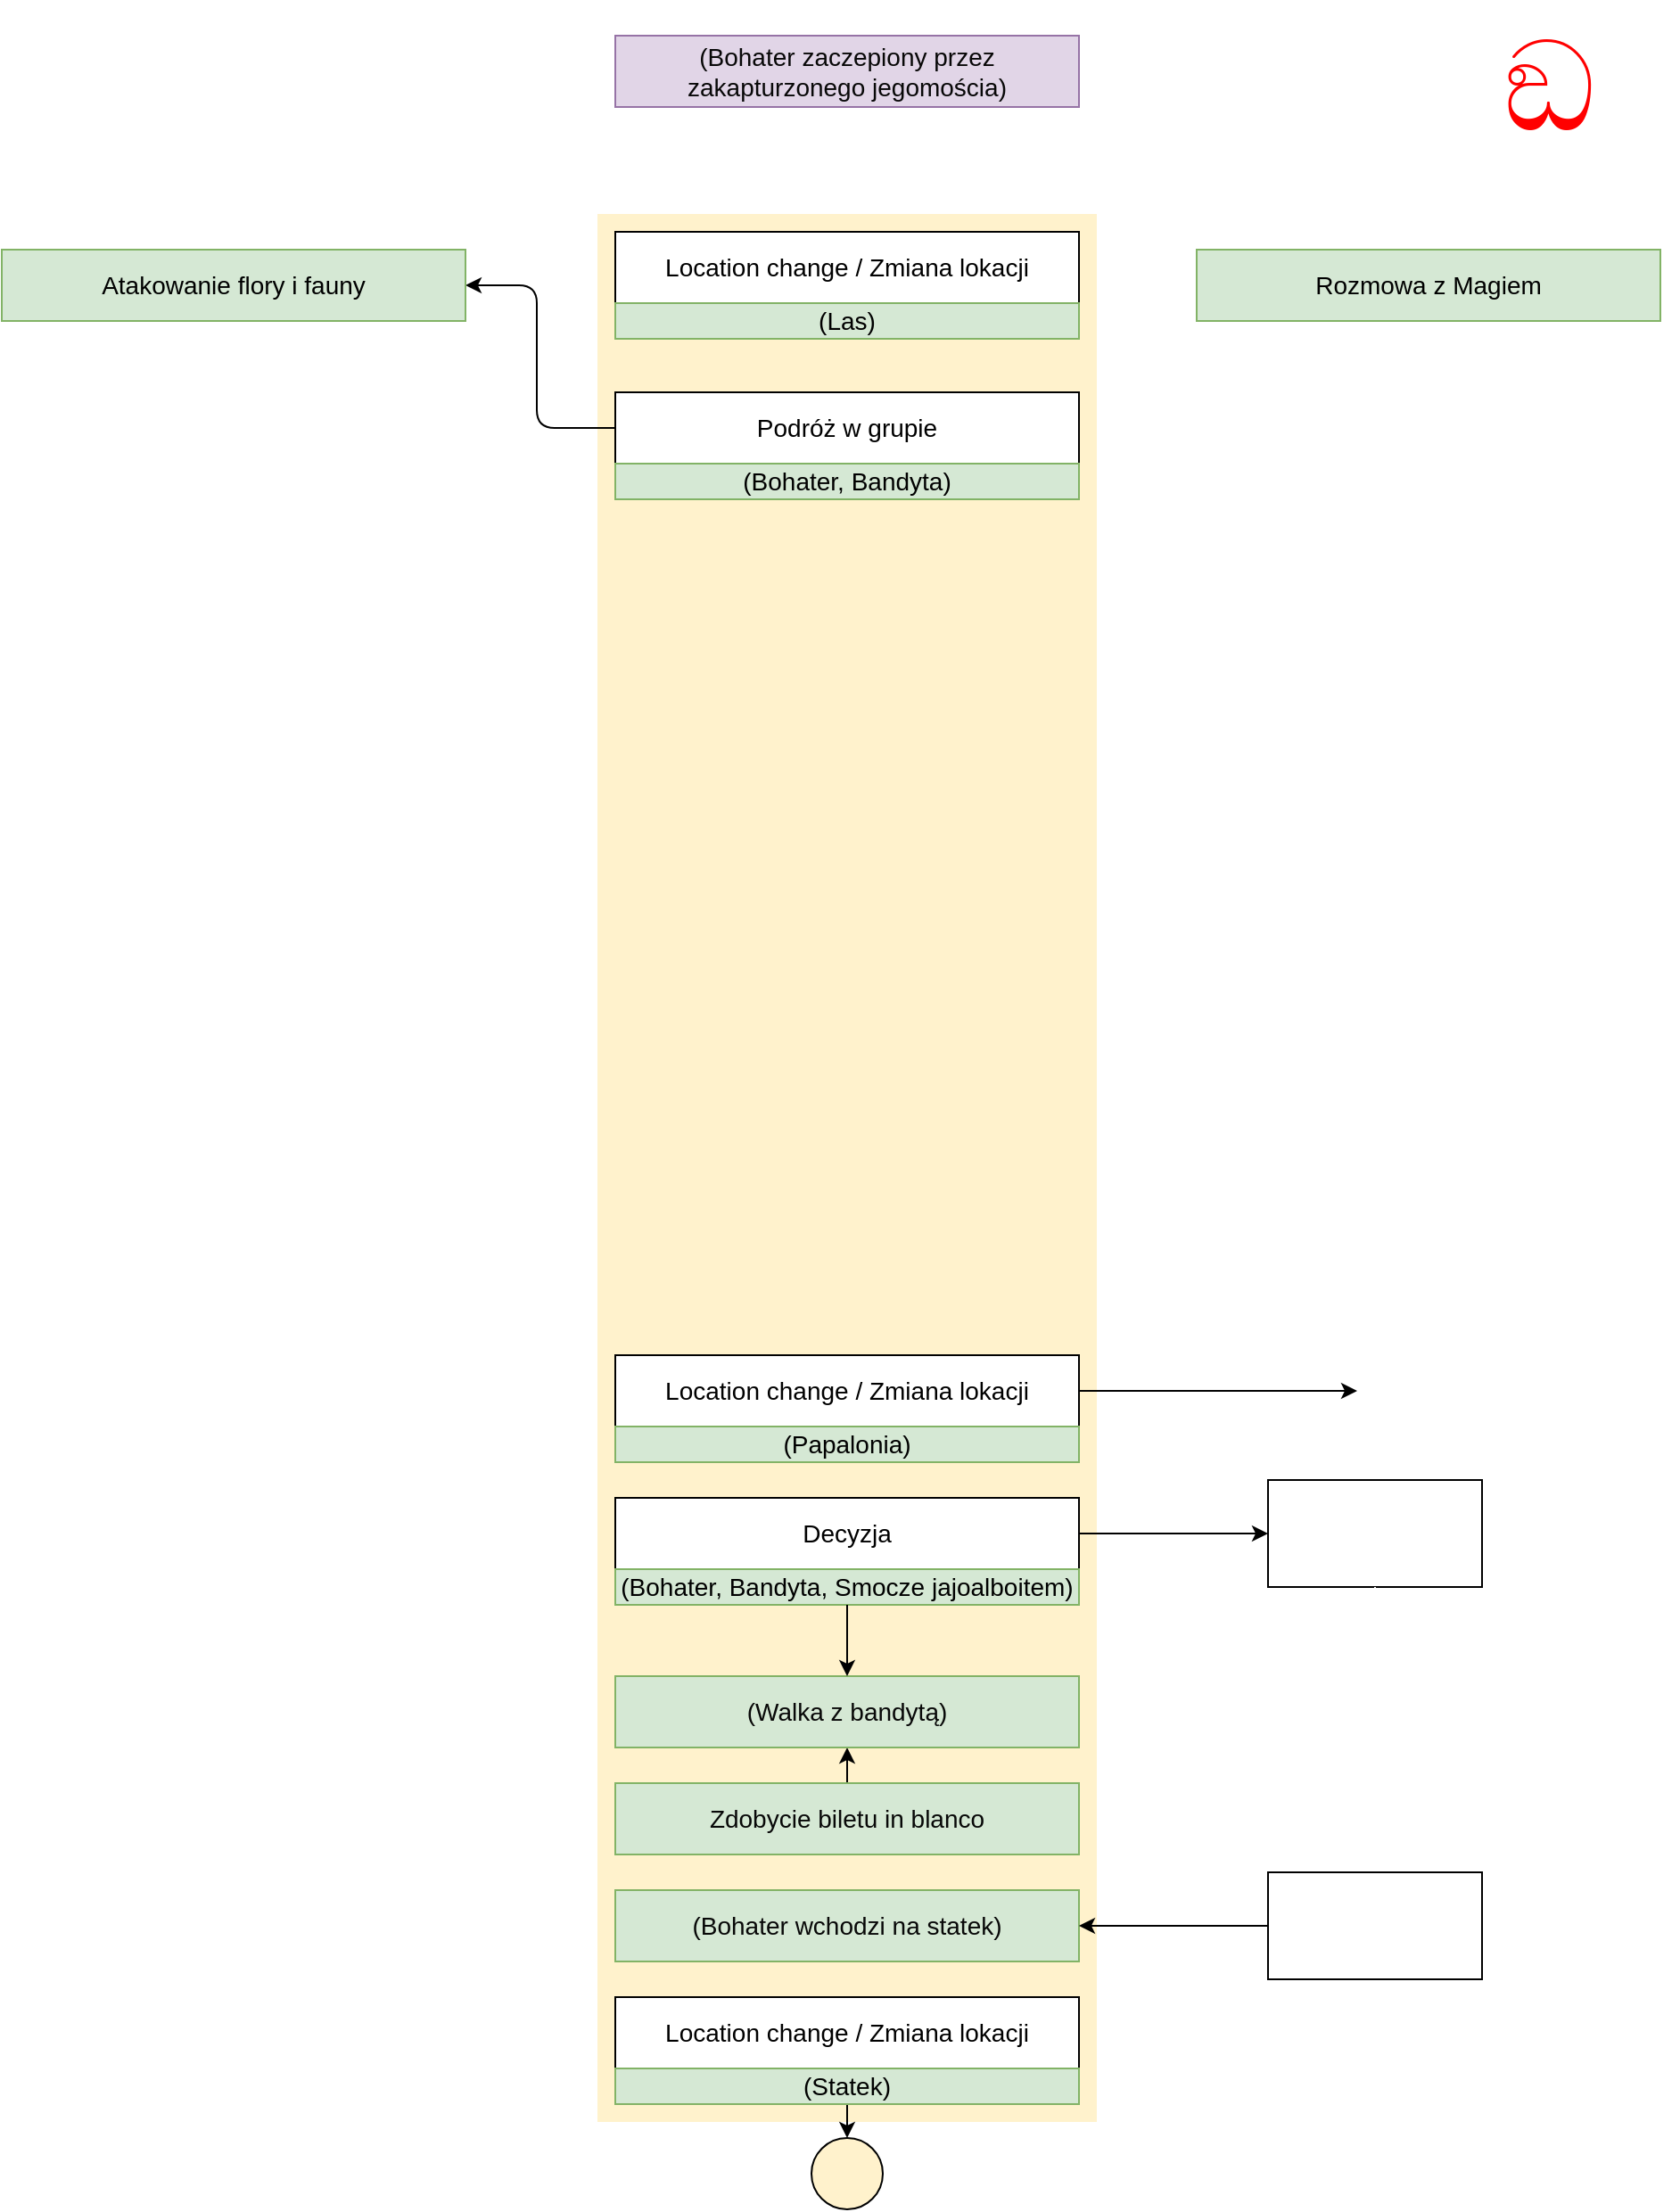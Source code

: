 <mxfile pages="3">
    <diagram id="UQUSvF4I5KepVSpX5gGY" name="Nasza Misja Wspaniała">
        <mxGraphModel dx="2397" dy="928" grid="1" gridSize="10" guides="1" tooltips="1" connect="1" arrows="1" fold="1" page="1" pageScale="1" pageWidth="827" pageHeight="1169" math="0" shadow="0">
            <root>
                <mxCell id="0"/>
                <mxCell id="1" parent="0"/>
                <mxCell id="gQGS9MG1_KAhXodt28e4-1" value="&lt;span style=&quot;font-size: 14px&quot;&gt;&lt;font color=&quot;#080808&quot;&gt;(Bohater zaczepiony przez zakapturzonego jegomościa)&lt;/font&gt;&lt;/span&gt;" style="rounded=0;whiteSpace=wrap;html=1;strokeColor=#9673a6;fillColor=#e1d5e7;" parent="1" vertex="1">
                    <mxGeometry x="284" y="20" width="260" height="40" as="geometry"/>
                </mxCell>
                <mxCell id="IKPcrjmmdBLOmHYSF2E3-1" value="" style="rounded=0;whiteSpace=wrap;html=1;fillColor=#fff2cc;fontFamily=Helvetica;fontSize=14;strokeColor=none;" parent="1" vertex="1">
                    <mxGeometry x="274" y="120" width="280" height="1070" as="geometry"/>
                </mxCell>
                <mxCell id="2" value="&lt;font style=&quot;font-size: 70px&quot; color=&quot;#ff0000&quot;&gt;ඞ&lt;/font&gt;" style="text;whiteSpace=wrap;html=1;fontColor=#080808;" parent="1" vertex="1">
                    <mxGeometry x="780" width="100" height="150" as="geometry"/>
                </mxCell>
                <mxCell id="SyV1XuI-DCS6ZRAWAmAv-12" value="" style="edgeStyle=none;html=1;fontColor=#FFFFFF;strokeColor=#000000;" edge="1" parent="1" source="3" target="V4JpAmFx-KWgz6-giR5c-6">
                    <mxGeometry relative="1" as="geometry"/>
                </mxCell>
                <mxCell id="3" value="" style="rounded=0;whiteSpace=wrap;html=1;fillColor=#fff2cc;fontFamily=Helvetica;fontSize=14;strokeColor=none;" parent="1" vertex="1">
                    <mxGeometry x="274" y="1040" width="280" height="120" as="geometry"/>
                </mxCell>
                <mxCell id="31GnjEC11uRgKmTR82X7-3" value="&lt;span id=&quot;docs-internal-guid-4cfbbf0f-7fff-1ddc-6e00-4f36d3d0db7e&quot;&gt;&lt;span style=&quot;background-color: transparent ; vertical-align: baseline&quot;&gt;&lt;font&gt;&lt;font face=&quot;arial&quot;&gt;&lt;span style=&quot;font-size: 14px&quot;&gt;Location change / Zmiana lokacji&lt;/span&gt;&lt;/font&gt;&lt;br&gt;&lt;/font&gt;&lt;/span&gt;&lt;/span&gt;" style="rounded=0;whiteSpace=wrap;html=1;align=center;" parent="1" vertex="1">
                    <mxGeometry x="284" y="130" width="260" height="40" as="geometry"/>
                </mxCell>
                <mxCell id="4" value="&lt;span id=&quot;docs-internal-guid-4cfbbf0f-7fff-1ddc-6e00-4f36d3d0db7e&quot;&gt;&lt;span style=&quot;background-color: transparent ; vertical-align: baseline&quot;&gt;&lt;font&gt;&lt;font face=&quot;arial&quot;&gt;&lt;span style=&quot;font-size: 14px&quot;&gt;Location change / Zmiana lokacji&lt;/span&gt;&lt;/font&gt;&lt;br&gt;&lt;/font&gt;&lt;/span&gt;&lt;/span&gt;" style="rounded=0;whiteSpace=wrap;html=1;align=center;" parent="1" vertex="1">
                    <mxGeometry x="284" y="1120" width="260" height="40" as="geometry"/>
                </mxCell>
                <mxCell id="5" value="&lt;span style=&quot;font-size: 14px&quot;&gt;&lt;font color=&quot;#080808&quot;&gt;(Bohater wchodzi na statek)&lt;/font&gt;&lt;/span&gt;" style="rounded=0;whiteSpace=wrap;html=1;fillColor=#d5e8d4;strokeColor=#82b366;" parent="1" vertex="1">
                    <mxGeometry x="284" y="1060" width="260" height="40" as="geometry"/>
                </mxCell>
                <mxCell id="BPi2wdG3fpeRmtlFib_T-5" value="" style="ellipse;whiteSpace=wrap;html=1;aspect=fixed;fontSize=14;align=center;fillColor=#fff2cc;strokeWidth=1;" vertex="1" parent="1">
                    <mxGeometry x="394" y="1199" width="40" height="40" as="geometry"/>
                </mxCell>
                <mxCell id="BPi2wdG3fpeRmtlFib_T-6" value="" style="endArrow=classic;html=1;fontFamily=Helvetica;fontSize=14;exitX=0.5;exitY=1;exitDx=0;exitDy=0;entryX=0.5;entryY=0;entryDx=0;entryDy=0;strokeWidth=1;" edge="1" parent="1" target="BPi2wdG3fpeRmtlFib_T-5">
                    <mxGeometry width="50" height="50" relative="1" as="geometry">
                        <mxPoint x="414" y="1160" as="sourcePoint"/>
                        <mxPoint x="364" y="1030" as="targetPoint"/>
                    </mxGeometry>
                </mxCell>
                <mxCell id="V4JpAmFx-KWgz6-giR5c-5" value="&lt;span id=&quot;docs-internal-guid-4cfbbf0f-7fff-1ddc-6e00-4f36d3d0db7e&quot;&gt;&lt;span style=&quot;background-color: transparent ; vertical-align: baseline&quot;&gt;&lt;font&gt;&lt;font face=&quot;arial&quot;&gt;&lt;span style=&quot;font-size: 14px&quot;&gt;Location change / Zmiana lokacji&lt;/span&gt;&lt;/font&gt;&lt;br&gt;&lt;/font&gt;&lt;/span&gt;&lt;/span&gt;" style="rounded=0;whiteSpace=wrap;html=1;align=center;" vertex="1" parent="1">
                    <mxGeometry x="284" y="760" width="260" height="40" as="geometry"/>
                </mxCell>
                <mxCell id="V4JpAmFx-KWgz6-giR5c-6" value="&lt;span style=&quot;font-size: 14px&quot;&gt;&lt;font color=&quot;#080808&quot;&gt;(Walka z bandytą)&lt;/font&gt;&lt;/span&gt;" style="rounded=0;whiteSpace=wrap;html=1;fillColor=#d5e8d4;strokeColor=#82b366;" vertex="1" parent="1">
                    <mxGeometry x="284" y="940" width="260" height="40" as="geometry"/>
                </mxCell>
                <mxCell id="mL9I8MY1Zmh6og6JiRy--6" style="edgeStyle=none;html=1;" edge="1" parent="1" source="V4JpAmFx-KWgz6-giR5c-5">
                    <mxGeometry relative="1" as="geometry">
                        <mxPoint x="700" y="780" as="targetPoint"/>
                    </mxGeometry>
                </mxCell>
                <mxCell id="SyV1XuI-DCS6ZRAWAmAv-5" value="&lt;font face=&quot;arial&quot; color=&quot;#000000&quot;&gt;&lt;span style=&quot;font-size: 14px&quot;&gt;(Papalonia)&lt;/span&gt;&lt;/font&gt;" style="rounded=0;whiteSpace=wrap;html=1;sketch=0;fillColor=#d5e8d4;strokeColor=#82b366;align=center;" vertex="1" parent="1">
                    <mxGeometry x="284" y="800" width="260" height="20" as="geometry"/>
                </mxCell>
                <mxCell id="SyV1XuI-DCS6ZRAWAmAv-6" value="&lt;span id=&quot;docs-internal-guid-4cfbbf0f-7fff-1ddc-6e00-4f36d3d0db7e&quot;&gt;&lt;span style=&quot;background-color: transparent ; vertical-align: baseline&quot;&gt;&lt;font&gt;&lt;font face=&quot;arial&quot;&gt;&lt;span style=&quot;font-size: 14px&quot;&gt;Decyzja&lt;/span&gt;&lt;/font&gt;&lt;br&gt;&lt;/font&gt;&lt;/span&gt;&lt;/span&gt;" style="rounded=0;whiteSpace=wrap;html=1;align=center;" vertex="1" parent="1">
                    <mxGeometry x="284" y="840" width="260" height="40" as="geometry"/>
                </mxCell>
                <mxCell id="SyV1XuI-DCS6ZRAWAmAv-7" value="&lt;font face=&quot;arial&quot; color=&quot;#000000&quot;&gt;&lt;span style=&quot;font-size: 14px&quot;&gt;(Bohater, Bandyta, Smocze jajoalboitem)&lt;/span&gt;&lt;/font&gt;" style="rounded=0;whiteSpace=wrap;html=1;sketch=0;fillColor=#d5e8d4;strokeColor=#82b366;align=center;" vertex="1" parent="1">
                    <mxGeometry x="284" y="880" width="260" height="20" as="geometry"/>
                </mxCell>
                <mxCell id="BVBSUWvwpe2HxioUukOX-6" value="(Statek)" style="rounded=0;whiteSpace=wrap;html=1;sketch=0;align=center;fontSize=14;fillColor=#d5e8d4;strokeColor=#82b366;" vertex="1" parent="1">
                    <mxGeometry x="284" y="1160" width="260" height="20" as="geometry"/>
                </mxCell>
                <mxCell id="BVBSUWvwpe2HxioUukOX-7" value="(Las)" style="rounded=0;whiteSpace=wrap;html=1;sketch=0;align=center;fontSize=14;fillColor=#d5e8d4;strokeColor=#82b366;" vertex="1" parent="1">
                    <mxGeometry x="284" y="170" width="260" height="20" as="geometry"/>
                </mxCell>
                <mxCell id="rBn5e1AXsprmGUKwakob-8" style="edgeStyle=none;html=1;entryX=1;entryY=0.5;entryDx=0;entryDy=0;" edge="1" parent="1" source="rBn5e1AXsprmGUKwakob-5" target="2jl5RrYqkjncUP6ji2NP-6">
                    <mxGeometry relative="1" as="geometry">
                        <Array as="points">
                            <mxPoint x="240" y="240"/>
                            <mxPoint x="240" y="160"/>
                        </Array>
                    </mxGeometry>
                </mxCell>
                <mxCell id="rBn5e1AXsprmGUKwakob-5" value="&lt;span id=&quot;docs-internal-guid-4cfbbf0f-7fff-1ddc-6e00-4f36d3d0db7e&quot;&gt;&lt;span style=&quot;background-color: transparent ; vertical-align: baseline&quot;&gt;&lt;font&gt;&lt;font face=&quot;arial&quot;&gt;&lt;span style=&quot;font-size: 14px&quot;&gt;Podróż w grupie&lt;/span&gt;&lt;/font&gt;&lt;br&gt;&lt;/font&gt;&lt;/span&gt;&lt;/span&gt;" style="rounded=0;whiteSpace=wrap;html=1;align=center;" vertex="1" parent="1">
                    <mxGeometry x="284" y="220" width="260" height="40" as="geometry"/>
                </mxCell>
                <mxCell id="rBn5e1AXsprmGUKwakob-6" value="(Bohater, Bandyta)" style="rounded=0;whiteSpace=wrap;html=1;sketch=0;align=center;fontSize=14;fillColor=#d5e8d4;strokeColor=#82b366;" vertex="1" parent="1">
                    <mxGeometry x="284" y="260" width="260" height="20" as="geometry"/>
                </mxCell>
                <mxCell id="2jl5RrYqkjncUP6ji2NP-5" value="&lt;font face=&quot;arial&quot;&gt;&lt;span style=&quot;font-size: 14px&quot;&gt;Rozmowa z Magiem&lt;br&gt;&lt;/span&gt;&lt;/font&gt;" style="rounded=0;whiteSpace=wrap;html=1;sketch=0;fillColor=#d5e8d4;strokeColor=#82b366;align=center;" vertex="1" parent="1">
                    <mxGeometry x="610" y="140" width="260" height="40" as="geometry"/>
                </mxCell>
                <mxCell id="SyV1XuI-DCS6ZRAWAmAv-9" value="&lt;font color=&quot;#ffffff&quot;&gt;Oddanie itemu bandycie&lt;/font&gt;" style="rounded=0;whiteSpace=wrap;html=1;fontColor=#000000;" vertex="1" parent="1">
                    <mxGeometry x="650" y="830" width="120" height="60" as="geometry"/>
                </mxCell>
                <mxCell id="SyV1XuI-DCS6ZRAWAmAv-10" value="" style="endArrow=classic;html=1;fontColor=#000000;exitX=1;exitY=0.5;exitDx=0;exitDy=0;entryX=0;entryY=0.5;entryDx=0;entryDy=0;" edge="1" parent="1" source="SyV1XuI-DCS6ZRAWAmAv-6" target="SyV1XuI-DCS6ZRAWAmAv-9">
                    <mxGeometry width="50" height="50" relative="1" as="geometry">
                        <mxPoint x="600" y="870" as="sourcePoint"/>
                        <mxPoint x="776" y="870" as="targetPoint"/>
                        <Array as="points"/>
                    </mxGeometry>
                </mxCell>
                <mxCell id="SyV1XuI-DCS6ZRAWAmAv-11" value="" style="endArrow=classic;html=1;fontColor=#000000;exitX=0.5;exitY=1;exitDx=0;exitDy=0;entryX=0.5;entryY=0;entryDx=0;entryDy=0;strokeColor=#000000;" edge="1" parent="1" source="SyV1XuI-DCS6ZRAWAmAv-7" target="V4JpAmFx-KWgz6-giR5c-6">
                    <mxGeometry width="50" height="50" relative="1" as="geometry">
                        <mxPoint x="530" y="970" as="sourcePoint"/>
                        <mxPoint x="580" y="920" as="targetPoint"/>
                    </mxGeometry>
                </mxCell>
                <mxCell id="2jl5RrYqkjncUP6ji2NP-6" value="&lt;font face=&quot;arial&quot;&gt;&lt;span style=&quot;font-size: 14px&quot;&gt;Atakowanie flory i fauny&lt;/span&gt;&lt;/font&gt;" style="rounded=0;whiteSpace=wrap;html=1;sketch=0;fillColor=#d5e8d4;strokeColor=#82b366;align=center;" vertex="1" parent="1">
                    <mxGeometry x="-60" y="140" width="260" height="40" as="geometry"/>
                </mxCell>
                <mxCell id="SyV1XuI-DCS6ZRAWAmAv-13" value="&lt;font color=&quot;#080808&quot;&gt;&lt;span style=&quot;font-size: 14px&quot;&gt;Zdobycie biletu in blanco&lt;/span&gt;&lt;/font&gt;" style="rounded=0;whiteSpace=wrap;html=1;fillColor=#d5e8d4;strokeColor=#82b366;" vertex="1" parent="1">
                    <mxGeometry x="284" y="1000" width="260" height="40" as="geometry"/>
                </mxCell>
                <mxCell id="SyV1XuI-DCS6ZRAWAmAv-14" value="" style="endArrow=classic;html=1;fontColor=#FFFFFF;strokeColor=#FFFFFF;exitX=0.5;exitY=1;exitDx=0;exitDy=0;" edge="1" parent="1" source="SyV1XuI-DCS6ZRAWAmAv-9">
                    <mxGeometry width="50" height="50" relative="1" as="geometry">
                        <mxPoint x="490" y="1040" as="sourcePoint"/>
                        <mxPoint x="710" y="1050" as="targetPoint"/>
                    </mxGeometry>
                </mxCell>
                <mxCell id="SyV1XuI-DCS6ZRAWAmAv-15" value="&lt;font color=&quot;#ffffff&quot;&gt;Bandyta obiecuje wprowadzić nas na statek&lt;/font&gt;" style="rounded=0;whiteSpace=wrap;html=1;fontColor=#000000;" vertex="1" parent="1">
                    <mxGeometry x="650" y="1050" width="120" height="60" as="geometry"/>
                </mxCell>
                <mxCell id="SyV1XuI-DCS6ZRAWAmAv-16" value="" style="endArrow=classic;html=1;fontColor=#000000;exitX=0;exitY=0.5;exitDx=0;exitDy=0;entryX=1;entryY=0.5;entryDx=0;entryDy=0;" edge="1" parent="1" source="SyV1XuI-DCS6ZRAWAmAv-15" target="5">
                    <mxGeometry width="50" height="50" relative="1" as="geometry">
                        <mxPoint x="554" y="870.0" as="sourcePoint"/>
                        <mxPoint x="660" y="870.0" as="targetPoint"/>
                        <Array as="points"/>
                    </mxGeometry>
                </mxCell>
            </root>
        </mxGraphModel>
    </diagram>
    <diagram id="74R-9tX7TL93OtxGvx-q" name="Page-1">
        <mxGraphModel dx="942" dy="1757" grid="1" gridSize="10" guides="1" tooltips="1" connect="1" arrows="1" fold="1" page="0" pageScale="1" pageWidth="827" pageHeight="1169" math="0" shadow="0">
            <root>
                <mxCell id="0"/>
                <mxCell id="1" parent="0"/>
                <mxCell id="tmJQToJs_ofcO0lPk8p_-60" value="" style="rounded=0;whiteSpace=wrap;html=1;fillColor=#fff2cc;fontFamily=Helvetica;fontSize=14;strokeColor=none;" parent="1" vertex="1">
                    <mxGeometry x="480" y="-1109" width="280" height="959" as="geometry"/>
                </mxCell>
                <mxCell id="tmJQToJs_ofcO0lPk8p_-63" value="" style="rounded=0;whiteSpace=wrap;html=1;strokeColor=#000000;fillColor=none;fontFamily=Helvetica;fontSize=14;" parent="1" vertex="1">
                    <mxGeometry x="480" y="-399.5" width="570" height="79" as="geometry"/>
                </mxCell>
                <mxCell id="tmJQToJs_ofcO0lPk8p_-62" value="" style="rounded=0;whiteSpace=wrap;html=1;strokeColor=#000000;fontFamily=Helvetica;fontSize=14;fillColor=none;" parent="1" vertex="1">
                    <mxGeometry x="780" y="-669" width="560" height="80" as="geometry"/>
                </mxCell>
                <mxCell id="roKW-7SxGmVdzLlYCuaA-19" style="rounded=0;orthogonalLoop=1;jettySize=auto;html=1;entryX=0.5;entryY=0;entryDx=0;entryDy=0;fontSize=14;" parent="1" source="8mZ_FmGga-K4OqEKXEgO-2" target="8mZ_FmGga-K4OqEKXEgO-4" edge="1">
                    <mxGeometry relative="1" as="geometry"/>
                </mxCell>
                <mxCell id="8mZ_FmGga-K4OqEKXEgO-11" style="rounded=0;orthogonalLoop=1;jettySize=auto;html=1;exitX=0.5;exitY=1;exitDx=0;exitDy=0;" parent="1" source="8mZ_FmGga-K4OqEKXEgO-3" target="8mZ_FmGga-K4OqEKXEgO-10" edge="1">
                    <mxGeometry relative="1" as="geometry"/>
                </mxCell>
                <mxCell id="8mZ_FmGga-K4OqEKXEgO-3" value="&lt;font face=&quot;arial&quot;&gt;&lt;span style=&quot;font-size: 14px&quot;&gt;Drunkard gets thrown out of Inn / Wyrzucenie awanturnika z karczmy&lt;/span&gt;&lt;/font&gt;" style="rounded=0;whiteSpace=wrap;html=1;sketch=0;fillColor=#d5e8d4;strokeColor=#82b366;align=center;" parent="1" vertex="1">
                    <mxGeometry x="490" y="-1099" width="260" height="40" as="geometry"/>
                </mxCell>
                <mxCell id="roKW-7SxGmVdzLlYCuaA-30" style="edgeStyle=none;rounded=0;orthogonalLoop=1;jettySize=auto;html=1;exitX=0.5;exitY=1;exitDx=0;exitDy=0;entryX=0.5;entryY=0;entryDx=0;entryDy=0;fontSize=14;strokeWidth=1;" parent="1" source="8mZ_FmGga-K4OqEKXEgO-4" target="roKW-7SxGmVdzLlYCuaA-28" edge="1">
                    <mxGeometry relative="1" as="geometry"/>
                </mxCell>
                <mxCell id="8mZ_FmGga-K4OqEKXEgO-4" value="&lt;font face=&quot;arial&quot;&gt;&lt;span style=&quot;font-size: 14px&quot;&gt;Nutrition / Odżywianie&lt;/span&gt;&lt;/font&gt;" style="rounded=0;whiteSpace=wrap;html=1;align=center;fillColor=#ffffff;fontSize=14;" parent="1" vertex="1">
                    <mxGeometry x="490" y="-560" width="260" height="40" as="geometry"/>
                </mxCell>
                <mxCell id="roKW-7SxGmVdzLlYCuaA-20" style="rounded=0;orthogonalLoop=1;jettySize=auto;html=1;exitX=0.75;exitY=1;exitDx=0;exitDy=0;entryX=0.25;entryY=0;entryDx=0;entryDy=0;fontSize=14;strokeWidth=1;" parent="1" source="tmJQToJs_ofcO0lPk8p_-11" target="8mZ_FmGga-K4OqEKXEgO-4" edge="1">
                    <mxGeometry relative="1" as="geometry">
                        <mxPoint x="410" y="-518" as="sourcePoint"/>
                    </mxGeometry>
                </mxCell>
                <mxCell id="roKW-7SxGmVdzLlYCuaA-10" style="edgeStyle=none;rounded=0;orthogonalLoop=1;jettySize=auto;html=1;exitX=0.5;exitY=1;exitDx=0;exitDy=0;fontSize=14;" parent="1" source="8mZ_FmGga-K4OqEKXEgO-6" target="roKW-7SxGmVdzLlYCuaA-1" edge="1">
                    <mxGeometry relative="1" as="geometry"/>
                </mxCell>
                <mxCell id="8mZ_FmGga-K4OqEKXEgO-6" value="&lt;span id=&quot;docs-internal-guid-4cfbbf0f-7fff-1ddc-6e00-4f36d3d0db7e&quot;&gt;&lt;span style=&quot;background-color: transparent ; vertical-align: baseline&quot;&gt;&lt;font&gt;&lt;font face=&quot;arial&quot;&gt;&lt;span style=&quot;font-size: 14px&quot;&gt;Location change / Zmiana lokacji&lt;/span&gt;&lt;/font&gt;&lt;br&gt;&lt;/font&gt;&lt;/span&gt;&lt;/span&gt;" style="rounded=0;whiteSpace=wrap;html=1;align=center;" parent="1" vertex="1">
                    <mxGeometry x="490" y="-959" width="260" height="40" as="geometry"/>
                </mxCell>
                <mxCell id="8mZ_FmGga-K4OqEKXEgO-12" style="edgeStyle=orthogonalEdgeStyle;rounded=0;orthogonalLoop=1;jettySize=auto;html=1;exitX=0.5;exitY=1;exitDx=0;exitDy=0;entryX=0.5;entryY=0;entryDx=0;entryDy=0;" parent="1" source="8mZ_FmGga-K4OqEKXEgO-10" target="8mZ_FmGga-K4OqEKXEgO-6" edge="1">
                    <mxGeometry relative="1" as="geometry"/>
                </mxCell>
                <mxCell id="0h0rLAMfrDWNozQSX6OC-6" style="rounded=0;orthogonalLoop=1;jettySize=auto;html=1;exitX=0;exitY=0.5;exitDx=0;exitDy=0;entryX=0.359;entryY=-0.067;entryDx=0;entryDy=0;edgeStyle=orthogonalEdgeStyle;entryPerimeter=0;" parent="1" source="8mZ_FmGga-K4OqEKXEgO-10" target="0h0rLAMfrDWNozQSX6OC-8" edge="1">
                    <mxGeometry relative="1" as="geometry">
                        <mxPoint x="170" y="-818" as="targetPoint"/>
                    </mxGeometry>
                </mxCell>
                <mxCell id="8mZ_FmGga-K4OqEKXEgO-10" value="&lt;font face=&quot;arial&quot;&gt;&lt;span style=&quot;font-size: 14px&quot;&gt;Obtaining poison / Zdobycie trucizny&lt;/span&gt;&lt;/font&gt;" style="rounded=0;whiteSpace=wrap;html=1;sketch=0;fillColor=#d5e8d4;strokeColor=#82b366;align=center;" parent="1" vertex="1">
                    <mxGeometry x="490" y="-1029" width="260" height="40" as="geometry"/>
                </mxCell>
                <mxCell id="roKW-7SxGmVdzLlYCuaA-11" style="edgeStyle=none;rounded=0;orthogonalLoop=1;jettySize=auto;html=1;entryX=0.5;entryY=0;entryDx=0;entryDy=0;fontSize=14;" parent="1" source="tmJQToJs_ofcO0lPk8p_-1" target="roKW-7SxGmVdzLlYCuaA-2" edge="1">
                    <mxGeometry relative="1" as="geometry"/>
                </mxCell>
                <mxCell id="roKW-7SxGmVdzLlYCuaA-1" value="Poisoning item / Zatrucie przedmiotu" style="rounded=0;whiteSpace=wrap;html=1;sketch=0;align=center;fontSize=14;" parent="1" vertex="1">
                    <mxGeometry x="490" y="-889" width="260" height="40" as="geometry"/>
                </mxCell>
                <mxCell id="roKW-7SxGmVdzLlYCuaA-12" style="rounded=0;orthogonalLoop=1;jettySize=auto;html=1;exitX=0.5;exitY=1;exitDx=0;exitDy=0;fontSize=14;" parent="1" source="roKW-7SxGmVdzLlYCuaA-2" target="tmJQToJs_ofcO0lPk8p_-12" edge="1">
                    <mxGeometry relative="1" as="geometry">
                        <mxPoint x="130" y="-598" as="targetPoint"/>
                    </mxGeometry>
                </mxCell>
                <mxCell id="roKW-7SxGmVdzLlYCuaA-13" style="rounded=0;orthogonalLoop=1;jettySize=auto;html=1;entryX=0.804;entryY=0.021;entryDx=0;entryDy=0;fontSize=14;edgeStyle=orthogonalEdgeStyle;exitX=0;exitY=0.75;exitDx=0;exitDy=0;entryPerimeter=0;strokeWidth=1;" parent="1" source="0h0rLAMfrDWNozQSX6OC-1" target="roKW-7SxGmVdzLlYCuaA-4" edge="1">
                    <mxGeometry relative="1" as="geometry">
                        <mxPoint x="490" y="-1179" as="sourcePoint"/>
                        <Array as="points">
                            <mxPoint x="410" y="-1139"/>
                            <mxPoint x="410" y="-658"/>
                        </Array>
                    </mxGeometry>
                </mxCell>
                <mxCell id="roKW-7SxGmVdzLlYCuaA-2" value="&lt;span id=&quot;docs-internal-guid-4cfbbf0f-7fff-1ddc-6e00-4f36d3d0db7e&quot;&gt;&lt;span style=&quot;background-color: transparent ; vertical-align: baseline&quot;&gt;&lt;font&gt;&lt;font face=&quot;arial&quot;&gt;&lt;span style=&quot;font-size: 14px&quot;&gt;Location change / Zmiana lokacji&lt;/span&gt;&lt;/font&gt;&lt;br&gt;&lt;/font&gt;&lt;/span&gt;&lt;/span&gt;" style="rounded=0;whiteSpace=wrap;html=1;align=center;" parent="1" vertex="1">
                    <mxGeometry x="490" y="-729" width="260" height="40" as="geometry"/>
                </mxCell>
                <mxCell id="roKW-7SxGmVdzLlYCuaA-4" value="&lt;font face=&quot;arial&quot;&gt;&lt;span style=&quot;font-size: 14px&quot;&gt;Making a deal / Transakcja kupna-sprzedaży&lt;/span&gt;&lt;br&gt;&lt;/font&gt;" style="rounded=0;whiteSpace=wrap;html=1;fillColor=#ffffff;fontSize=14;" parent="1" vertex="1">
                    <mxGeometry x="200" y="-659" width="260" height="40" as="geometry"/>
                </mxCell>
                <mxCell id="roKW-7SxGmVdzLlYCuaA-43" style="edgeStyle=orthogonalEdgeStyle;rounded=0;orthogonalLoop=1;jettySize=auto;html=1;entryX=1;entryY=0.5;entryDx=0;entryDy=0;fontSize=14;" parent="1" source="roKW-7SxGmVdzLlYCuaA-6" target="roKW-7SxGmVdzLlYCuaA-28" edge="1">
                    <mxGeometry relative="1" as="geometry">
                        <Array as="points">
                            <mxPoint x="1240" y="-450"/>
                        </Array>
                    </mxGeometry>
                </mxCell>
                <mxCell id="roKW-7SxGmVdzLlYCuaA-6" value="&lt;font&gt;Fight ending with character’s escape / Walka zakończona ucieczką uczestnika&lt;br style=&quot;font-size: 14px&quot;&gt;&lt;/font&gt;" style="rounded=0;whiteSpace=wrap;html=1;fontSize=14;fontFamily=Helvetica;" parent="1" vertex="1">
                    <mxGeometry x="1067" y="-659" width="260" height="40" as="geometry"/>
                </mxCell>
                <mxCell id="roKW-7SxGmVdzLlYCuaA-17" style="rounded=0;orthogonalLoop=1;jettySize=auto;html=1;exitX=0;exitY=0.5;exitDx=0;exitDy=0;fontSize=14;entryX=1;entryY=0.5;entryDx=0;entryDy=0;" parent="1" source="roKW-7SxGmVdzLlYCuaA-7" target="tmJQToJs_ofcO0lPk8p_-12" edge="1">
                    <mxGeometry relative="1" as="geometry">
                        <mxPoint x="1125" y="-519" as="targetPoint"/>
                    </mxGeometry>
                </mxCell>
                <mxCell id="roKW-7SxGmVdzLlYCuaA-18" style="rounded=0;orthogonalLoop=1;jettySize=auto;html=1;exitX=0.768;exitY=-0.038;exitDx=0;exitDy=0;fontSize=14;exitPerimeter=0;" parent="1" source="tmJQToJs_ofcO0lPk8p_-21" target="roKW-7SxGmVdzLlYCuaA-9" edge="1">
                    <mxGeometry relative="1" as="geometry"/>
                </mxCell>
                <mxCell id="roKW-7SxGmVdzLlYCuaA-7" value="&lt;font&gt;Fight ending with character’s death / Walka zakończona śmiercią uczestnika&lt;br style=&quot;font-size: 14px&quot;&gt;&lt;/font&gt;" style="rounded=0;whiteSpace=wrap;html=1;fontSize=14;fontFamily=Helvetica;" parent="1" vertex="1">
                    <mxGeometry x="790" y="-659" width="260" height="40" as="geometry"/>
                </mxCell>
                <mxCell id="roKW-7SxGmVdzLlYCuaA-9" value="" style="ellipse;whiteSpace=wrap;html=1;aspect=fixed;fontSize=14;align=center;fillColor=#000000;" parent="1" vertex="1">
                    <mxGeometry x="970" y="-560" width="40" height="40" as="geometry"/>
                </mxCell>
                <mxCell id="roKW-7SxGmVdzLlYCuaA-27" value="&lt;font face=&quot;arial&quot;&gt;&lt;span style=&quot;font-size: 14px&quot;&gt;Fight ending with character’s escape / Walka zakończona ucieczką uczestnika&lt;/span&gt;&lt;br&gt;&lt;/font&gt;" style="rounded=0;whiteSpace=wrap;html=1;" parent="1" vertex="1">
                    <mxGeometry x="781" y="-390" width="260" height="40" as="geometry"/>
                </mxCell>
                <mxCell id="roKW-7SxGmVdzLlYCuaA-31" style="edgeStyle=none;rounded=0;orthogonalLoop=1;jettySize=auto;html=1;fontSize=14;strokeWidth=1;" parent="1" source="roKW-7SxGmVdzLlYCuaA-28" edge="1">
                    <mxGeometry relative="1" as="geometry">
                        <mxPoint x="622" y="-399" as="targetPoint"/>
                    </mxGeometry>
                </mxCell>
                <mxCell id="roKW-7SxGmVdzLlYCuaA-28" value="&lt;span id=&quot;docs-internal-guid-4cfbbf0f-7fff-1ddc-6e00-4f36d3d0db7e&quot;&gt;&lt;span style=&quot;background-color: transparent ; vertical-align: baseline&quot;&gt;&lt;font&gt;&lt;font face=&quot;arial&quot;&gt;&lt;span style=&quot;font-size: 14px&quot;&gt;Location change / Zmiana lokacji&lt;/span&gt;&lt;/font&gt;&lt;br&gt;&lt;/font&gt;&lt;/span&gt;&lt;/span&gt;" style="rounded=0;whiteSpace=wrap;html=1;align=center;fillColor=#ffffff;fontSize=14;" parent="1" vertex="1">
                    <mxGeometry x="490" y="-470" width="260" height="40" as="geometry"/>
                </mxCell>
                <mxCell id="roKW-7SxGmVdzLlYCuaA-36" style="edgeStyle=orthogonalEdgeStyle;rounded=0;orthogonalLoop=1;jettySize=auto;html=1;entryX=0;entryY=0.5;entryDx=0;entryDy=0;fontSize=14;exitX=0.75;exitY=0;exitDx=0;exitDy=0;strokeWidth=1;" parent="1" source="tmJQToJs_ofcO0lPk8p_-69" target="roKW-7SxGmVdzLlYCuaA-35" edge="1">
                    <mxGeometry relative="1" as="geometry">
                        <mxPoint x="620" y="-228" as="sourcePoint"/>
                        <Array as="points">
                            <mxPoint x="685" y="-270"/>
                        </Array>
                    </mxGeometry>
                </mxCell>
                <mxCell id="roKW-7SxGmVdzLlYCuaA-33" style="rounded=0;orthogonalLoop=1;jettySize=auto;html=1;fontSize=14;exitX=0.25;exitY=0;exitDx=0;exitDy=0;edgeStyle=orthogonalEdgeStyle;" parent="1" source="tmJQToJs_ofcO0lPk8p_-69" target="roKW-7SxGmVdzLlYCuaA-34" edge="1">
                    <mxGeometry relative="1" as="geometry">
                        <mxPoint x="555" y="-228" as="sourcePoint"/>
                        <Array as="points">
                            <mxPoint x="555" y="-270"/>
                        </Array>
                    </mxGeometry>
                </mxCell>
                <mxCell id="roKW-7SxGmVdzLlYCuaA-34" value="" style="ellipse;whiteSpace=wrap;html=1;aspect=fixed;fontSize=14;align=center;fillColor=#000000;" parent="1" vertex="1">
                    <mxGeometry x="410" y="-290" width="40" height="40" as="geometry"/>
                </mxCell>
                <mxCell id="roKW-7SxGmVdzLlYCuaA-38" style="edgeStyle=none;rounded=0;orthogonalLoop=1;jettySize=auto;html=1;entryX=0.5;entryY=0;entryDx=0;entryDy=0;fontSize=14;strokeWidth=1;" parent="1" source="roKW-7SxGmVdzLlYCuaA-35" target="roKW-7SxGmVdzLlYCuaA-37" edge="1">
                    <mxGeometry relative="1" as="geometry"/>
                </mxCell>
                <mxCell id="roKW-7SxGmVdzLlYCuaA-35" value="&lt;font&gt;Turning a dead dragon into valuables&amp;nbsp;/ Zamiana martwego smoka na łuski i ząb&lt;/font&gt;" style="rounded=0;whiteSpace=wrap;html=1;strokeColor=#000000;align=center;fontSize=14;fontFamily=Helvetica;fillColor=#ffffff;" parent="1" vertex="1">
                    <mxGeometry x="781" y="-290" width="260" height="40" as="geometry"/>
                </mxCell>
                <mxCell id="roKW-7SxGmVdzLlYCuaA-37" value="&lt;span id=&quot;docs-internal-guid-4cfbbf0f-7fff-1ddc-6e00-4f36d3d0db7e&quot; style=&quot;font-size: 14px&quot;&gt;&lt;span style=&quot;background-color: transparent ; vertical-align: baseline ; font-size: 14px&quot;&gt;&lt;font style=&quot;font-size: 14px&quot;&gt;Picking item up / Podniesienie przedmiotu&lt;br style=&quot;font-size: 14px&quot;&gt;&lt;/font&gt;&lt;/span&gt;&lt;/span&gt;" style="rounded=0;whiteSpace=wrap;html=1;fontSize=14;fontFamily=Helvetica;fillColor=#ffffff;" parent="1" vertex="1">
                    <mxGeometry x="781" y="-219" width="260" height="40" as="geometry"/>
                </mxCell>
                <mxCell id="0h0rLAMfrDWNozQSX6OC-3" style="rounded=0;orthogonalLoop=1;jettySize=auto;html=1;exitX=0.5;exitY=1;exitDx=0;exitDy=0;entryX=0.5;entryY=0;entryDx=0;entryDy=0;" parent="1" source="0h0rLAMfrDWNozQSX6OC-1" target="8mZ_FmGga-K4OqEKXEgO-3" edge="1">
                    <mxGeometry relative="1" as="geometry"/>
                </mxCell>
                <mxCell id="0h0rLAMfrDWNozQSX6OC-4" style="edgeStyle=orthogonalEdgeStyle;rounded=0;orthogonalLoop=1;jettySize=auto;html=1;entryX=0.5;entryY=0;entryDx=0;entryDy=0;exitX=0;exitY=0.5;exitDx=0;exitDy=0;" parent="1" source="0h0rLAMfrDWNozQSX6OC-1" target="0h0rLAMfrDWNozQSX6OC-2" edge="1">
                    <mxGeometry relative="1" as="geometry">
                        <mxPoint x="470" y="-1147" as="sourcePoint"/>
                        <Array as="points">
                            <mxPoint x="260" y="-1149"/>
                        </Array>
                    </mxGeometry>
                </mxCell>
                <mxCell id="0h0rLAMfrDWNozQSX6OC-11" style="edgeStyle=orthogonalEdgeStyle;rounded=0;orthogonalLoop=1;jettySize=auto;html=1;entryX=0.25;entryY=0;entryDx=0;entryDy=0;exitX=0;exitY=0.25;exitDx=0;exitDy=0;" parent="1" source="0h0rLAMfrDWNozQSX6OC-1" target="0h0rLAMfrDWNozQSX6OC-8" edge="1">
                    <mxGeometry relative="1" as="geometry">
                        <Array as="points">
                            <mxPoint x="65" y="-1159"/>
                        </Array>
                        <mxPoint x="460" y="-1179" as="sourcePoint"/>
                    </mxGeometry>
                </mxCell>
                <mxCell id="0h0rLAMfrDWNozQSX6OC-1" value="&lt;font style=&quot;font-size: 14px&quot;&gt;(Poznanie sekretu smoczego jaja, Q5)&lt;/font&gt;" style="rounded=0;whiteSpace=wrap;html=1;strokeColor=#9673a6;fillColor=#e1d5e7;" parent="1" vertex="1">
                    <mxGeometry x="490" y="-1169" width="260" height="40" as="geometry"/>
                </mxCell>
                <mxCell id="0h0rLAMfrDWNozQSX6OC-5" style="edgeStyle=orthogonalEdgeStyle;rounded=0;orthogonalLoop=1;jettySize=auto;html=1;exitX=0.5;exitY=1;exitDx=0;exitDy=0;entryX=0;entryY=0.5;entryDx=0;entryDy=0;" parent="1" source="0h0rLAMfrDWNozQSX6OC-2" target="roKW-7SxGmVdzLlYCuaA-1" edge="1">
                    <mxGeometry relative="1" as="geometry"/>
                </mxCell>
                <mxCell id="0h0rLAMfrDWNozQSX6OC-7" style="rounded=0;orthogonalLoop=1;jettySize=auto;html=1;exitX=0.25;exitY=1;exitDx=0;exitDy=0;entryX=0.75;entryY=0;entryDx=0;entryDy=0;" parent="1" source="0h0rLAMfrDWNozQSX6OC-2" target="0h0rLAMfrDWNozQSX6OC-8" edge="1">
                    <mxGeometry relative="1" as="geometry">
                        <mxPoint x="170" y="-769" as="targetPoint"/>
                    </mxGeometry>
                </mxCell>
                <mxCell id="0h0rLAMfrDWNozQSX6OC-2" value="&lt;span style=&quot;font-family: &amp;#34;arial&amp;#34; ; font-size: 14px&quot;&gt;(Zdobycie trujących ziół, Q2)&lt;/span&gt;" style="rounded=0;whiteSpace=wrap;html=1;fillColor=#e1d5e7;strokeColor=#9673a6;" parent="1" vertex="1">
                    <mxGeometry x="130" y="-979" width="260" height="40" as="geometry"/>
                </mxCell>
                <mxCell id="0h0rLAMfrDWNozQSX6OC-9" style="rounded=0;orthogonalLoop=1;jettySize=auto;html=1;exitX=0.5;exitY=1;exitDx=0;exitDy=0;" parent="1" source="0h0rLAMfrDWNozQSX6OC-8" target="-C62HY2DCLwvyvnExZcn-1" edge="1">
                    <mxGeometry relative="1" as="geometry"/>
                </mxCell>
                <mxCell id="0h0rLAMfrDWNozQSX6OC-8" value="(Zdobycie baraniny, G8)" style="rounded=0;whiteSpace=wrap;html=1;fillColor=#e1d5e7;strokeColor=#9673a6;fontSize=14;" parent="1" vertex="1">
                    <mxGeometry y="-834" width="260" height="40" as="geometry"/>
                </mxCell>
                <mxCell id="tmJQToJs_ofcO0lPk8p_-1" value="&lt;font face=&quot;arial&quot;&gt;&lt;span style=&quot;font-size: 14px&quot;&gt;Wizard receives a distress call / Bohater wzywa czarodzieja na pomoc&lt;/span&gt;&lt;/font&gt;" style="rounded=0;whiteSpace=wrap;html=1;sketch=0;fillColor=#d5e8d4;strokeColor=#82b366;align=center;" parent="1" vertex="1">
                    <mxGeometry x="490" y="-799" width="260" height="40" as="geometry"/>
                </mxCell>
                <mxCell id="tmJQToJs_ofcO0lPk8p_-3" value="" style="endArrow=classic;html=1;" parent="1" source="roKW-7SxGmVdzLlYCuaA-1" target="tmJQToJs_ofcO0lPk8p_-1" edge="1">
                    <mxGeometry width="50" height="50" relative="1" as="geometry">
                        <mxPoint x="770" y="-788" as="sourcePoint"/>
                        <mxPoint x="820" y="-838" as="targetPoint"/>
                    </mxGeometry>
                </mxCell>
                <mxCell id="tmJQToJs_ofcO0lPk8p_-5" value="" style="endArrow=classic;html=1;edgeStyle=orthogonalEdgeStyle;elbow=vertical;rounded=0;entryX=0;entryY=0.5;entryDx=0;entryDy=0;" parent="1" target="roKW-7SxGmVdzLlYCuaA-2" edge="1">
                    <mxGeometry width="50" height="50" relative="1" as="geometry">
                        <mxPoint x="490" y="-1129" as="sourcePoint"/>
                        <mxPoint x="490" y="-738" as="targetPoint"/>
                        <Array as="points">
                            <mxPoint x="490" y="-1129"/>
                            <mxPoint x="440" y="-1129"/>
                            <mxPoint x="440" y="-709"/>
                        </Array>
                    </mxGeometry>
                </mxCell>
                <mxCell id="tmJQToJs_ofcO0lPk8p_-6" value="(Well, Poison/Herbs)" style="rounded=0;whiteSpace=wrap;html=1;sketch=0;align=center;fontSize=14;fillColor=#d5e8d4;strokeColor=#82b366;" parent="1" vertex="1">
                    <mxGeometry x="490" y="-849" width="260" height="20" as="geometry"/>
                </mxCell>
                <mxCell id="tmJQToJs_ofcO0lPk8p_-7" style="rounded=0;orthogonalLoop=1;jettySize=auto;html=1;fontSize=14;entryX=1;entryY=0.75;entryDx=0;entryDy=0;exitX=0.532;exitY=0.002;exitDx=0;exitDy=0;edgeStyle=orthogonalEdgeStyle;exitPerimeter=0;" parent="1" source="roKW-7SxGmVdzLlYCuaA-6" target="8mZ_FmGga-K4OqEKXEgO-3" edge="1">
                    <mxGeometry relative="1" as="geometry">
                        <mxPoint x="1270" y="-798" as="sourcePoint"/>
                        <Array as="points">
                            <mxPoint x="1240" y="-659"/>
                            <mxPoint x="1240" y="-1069"/>
                        </Array>
                    </mxGeometry>
                </mxCell>
                <mxCell id="tmJQToJs_ofcO0lPk8p_-9" style="rounded=0;orthogonalLoop=1;jettySize=auto;html=1;fontSize=14;" parent="1" source="tmJQToJs_ofcO0lPk8p_-75" target="tmJQToJs_ofcO0lPk8p_-10" edge="1">
                    <mxGeometry relative="1" as="geometry">
                        <mxPoint x="636.0" y="51.5" as="sourcePoint"/>
                    </mxGeometry>
                </mxCell>
                <mxCell id="tmJQToJs_ofcO0lPk8p_-10" value="" style="ellipse;whiteSpace=wrap;html=1;aspect=fixed;fontSize=14;align=center;fillColor=none;" parent="1" vertex="1">
                    <mxGeometry x="310" y="-290" width="40" height="40" as="geometry"/>
                </mxCell>
                <mxCell id="tmJQToJs_ofcO0lPk8p_-12" value="&lt;font face=&quot;arial&quot;&gt;&lt;span style=&quot;font-size: 14px&quot;&gt;Stealing an item from location / Kradzież przedmiotu z lokacji&lt;/span&gt;&lt;br&gt;&lt;/font&gt;" style="rounded=0;whiteSpace=wrap;html=1;" parent="1" vertex="1">
                    <mxGeometry x="490" y="-659" width="260" height="40" as="geometry"/>
                </mxCell>
                <mxCell id="tmJQToJs_ofcO0lPk8p_-14" style="rounded=0;orthogonalLoop=1;jettySize=auto;html=1;fontSize=14;strokeWidth=1;" parent="1" source="roKW-7SxGmVdzLlYCuaA-37" target="tmJQToJs_ofcO0lPk8p_-72" edge="1">
                    <mxGeometry relative="1" as="geometry">
                        <mxPoint x="407.5" y="142" as="sourcePoint"/>
                    </mxGeometry>
                </mxCell>
                <mxCell id="tmJQToJs_ofcO0lPk8p_-15" value="" style="ellipse;whiteSpace=wrap;html=1;aspect=fixed;fontSize=14;align=center;fillColor=#fff2cc;strokeWidth=1;" parent="1" vertex="1">
                    <mxGeometry x="600" y="-120" width="40" height="40" as="geometry"/>
                </mxCell>
                <mxCell id="tmJQToJs_ofcO0lPk8p_-20" value="&lt;font face=&quot;arial&quot;&gt;&lt;span style=&quot;font-size: 14px&quot;&gt;(&lt;/span&gt;&lt;/font&gt;&lt;font face=&quot;arial&quot;&gt;&lt;span style=&quot;font-size: 14px&quot;&gt;Elixir)&lt;/span&gt;&lt;/font&gt;" style="rounded=0;whiteSpace=wrap;html=1;sketch=0;fillColor=#d5e8d4;strokeColor=#82b366;align=center;" parent="1" vertex="1">
                    <mxGeometry x="490" y="-520" width="260" height="20" as="geometry"/>
                </mxCell>
                <mxCell id="tmJQToJs_ofcO0lPk8p_-21" value="&lt;span style=&quot;font-family: &amp;#34;arial&amp;#34;&quot;&gt;(&lt;/span&gt;&lt;span style=&quot;font-family: &amp;#34;arial&amp;#34;&quot;&gt;&lt;b&gt;Main_hero&lt;/b&gt;,&amp;nbsp;&lt;/span&gt;&lt;span style=&quot;font-family: &amp;#34;arial&amp;#34;&quot;&gt;Wizard)&lt;/span&gt;" style="rounded=0;whiteSpace=wrap;html=1;sketch=0;fillColor=#d5e8d4;strokeColor=#82b366;align=center;fontSize=14;fontFamily=Helvetica;" parent="1" vertex="1">
                    <mxGeometry x="790" y="-619" width="260" height="20" as="geometry"/>
                </mxCell>
                <mxCell id="tmJQToJs_ofcO0lPk8p_-22" style="rounded=0;orthogonalLoop=1;jettySize=auto;html=1;exitX=0.75;exitY=1;exitDx=0;exitDy=0;fontSize=14;" parent="1" source="roKW-7SxGmVdzLlYCuaA-7" target="tmJQToJs_ofcO0lPk8p_-21" edge="1">
                    <mxGeometry relative="1" as="geometry">
                        <mxPoint x="1245" y="-618" as="sourcePoint"/>
                        <mxPoint x="1268.689" y="-584.495" as="targetPoint"/>
                    </mxGeometry>
                </mxCell>
                <mxCell id="tmJQToJs_ofcO0lPk8p_-23" value="&lt;span style=&quot;font-family: &amp;#34;arial&amp;#34;&quot;&gt;(&lt;/span&gt;&lt;span style=&quot;font-family: &amp;#34;arial&amp;#34;&quot;&gt;&lt;b&gt;Main_hero&lt;/b&gt;,&amp;nbsp;&lt;/span&gt;&lt;span style=&quot;font-family: &amp;#34;arial&amp;#34;&quot;&gt;Wizard)&lt;/span&gt;" style="rounded=0;whiteSpace=wrap;html=1;sketch=0;fillColor=#d5e8d4;strokeColor=#82b366;align=center;fontSize=14;fontFamily=Helvetica;" parent="1" vertex="1">
                    <mxGeometry x="1067" y="-619" width="260" height="20" as="geometry"/>
                </mxCell>
                <mxCell id="tmJQToJs_ofcO0lPk8p_-24" style="rounded=0;orthogonalLoop=1;jettySize=auto;html=1;fontSize=14;" parent="1" source="roKW-7SxGmVdzLlYCuaA-6" target="tmJQToJs_ofcO0lPk8p_-23" edge="1">
                    <mxGeometry relative="1" as="geometry">
                        <mxPoint x="1486.667" y="-618" as="sourcePoint"/>
                        <mxPoint x="1524.0" y="-590.0" as="targetPoint"/>
                    </mxGeometry>
                </mxCell>
                <mxCell id="tmJQToJs_ofcO0lPk8p_-49" value="&lt;font&gt;Fight ending with character’s death / Walka zakończona śmiercią uczestnika&lt;br style=&quot;font-size: 14px&quot;&gt;&lt;/font&gt;" style="rounded=0;whiteSpace=wrap;html=1;fontSize=14;fontFamily=Helvetica;fillColor=#ffffff;" parent="1" vertex="1">
                    <mxGeometry x="490" y="-390" width="260" height="40" as="geometry"/>
                </mxCell>
                <mxCell id="tmJQToJs_ofcO0lPk8p_-11" value="&lt;font face=&quot;arial&quot;&gt;&lt;span style=&quot;font-size: 14px&quot;&gt;(&lt;/span&gt;&lt;/font&gt;&lt;span style=&quot;font-family: &amp;#34;arial&amp;#34; ; font-size: 14px&quot;&gt;&lt;b&gt;Main_hero&lt;/b&gt;,&amp;nbsp;&lt;/span&gt;&lt;font face=&quot;arial&quot;&gt;&lt;span style=&quot;font-size: 14px&quot;&gt;Elixir, Wizard)&lt;/span&gt;&lt;/font&gt;" style="rounded=0;whiteSpace=wrap;html=1;sketch=0;fillColor=#d5e8d4;strokeColor=#82b366;align=center;" parent="1" vertex="1">
                    <mxGeometry x="200" y="-619" width="260" height="20" as="geometry"/>
                </mxCell>
                <mxCell id="tmJQToJs_ofcO0lPk8p_-58" style="rounded=0;orthogonalLoop=1;jettySize=auto;html=1;exitX=0.25;exitY=1;exitDx=0;exitDy=0;entryX=0.25;entryY=0;entryDx=0;entryDy=0;fontSize=14;" parent="1" source="roKW-7SxGmVdzLlYCuaA-4" target="tmJQToJs_ofcO0lPk8p_-11" edge="1">
                    <mxGeometry relative="1" as="geometry">
                        <mxPoint x="275" y="-649" as="sourcePoint"/>
                        <mxPoint x="555" y="-478" as="targetPoint"/>
                    </mxGeometry>
                </mxCell>
                <mxCell id="tmJQToJs_ofcO0lPk8p_-67" value="" style="endArrow=classic;html=1;fontFamily=Helvetica;fontSize=14;exitX=1;exitY=0.25;exitDx=0;exitDy=0;entryX=1;entryY=0.75;entryDx=0;entryDy=0;edgeStyle=orthogonalEdgeStyle;rounded=0;" parent="1" source="0h0rLAMfrDWNozQSX6OC-1" target="tmJQToJs_ofcO0lPk8p_-63" edge="1">
                    <mxGeometry width="50" height="50" relative="1" as="geometry">
                        <mxPoint x="610" y="-609" as="sourcePoint"/>
                        <mxPoint x="660" y="-659" as="targetPoint"/>
                        <Array as="points">
                            <mxPoint x="1380" y="-1159"/>
                            <mxPoint x="1380" y="-340"/>
                        </Array>
                    </mxGeometry>
                </mxCell>
                <mxCell id="tmJQToJs_ofcO0lPk8p_-68" value="" style="endArrow=classic;html=1;fontFamily=Helvetica;fontSize=14;exitX=1;exitY=0.5;exitDx=0;exitDy=0;edgeStyle=orthogonalEdgeStyle;rounded=0;" parent="1" source="roKW-7SxGmVdzLlYCuaA-2" target="tmJQToJs_ofcO0lPk8p_-62" edge="1">
                    <mxGeometry width="50" height="50" relative="1" as="geometry">
                        <mxPoint x="880" y="-809" as="sourcePoint"/>
                        <mxPoint x="1070" y="-719" as="targetPoint"/>
                        <Array as="points">
                            <mxPoint x="1060" y="-709"/>
                        </Array>
                    </mxGeometry>
                </mxCell>
                <mxCell id="tmJQToJs_ofcO0lPk8p_-70" value="&lt;font style=&quot;font-size: 14px&quot;&gt;&lt;span style=&quot;font-size: 14px&quot;&gt;(&lt;/span&gt;&lt;span style=&quot;font-family: &amp;#34;arial&amp;#34;&quot;&gt;Main_hero,&amp;nbsp;&lt;/span&gt;&lt;span style=&quot;font-size: 14px&quot;&gt;&lt;b&gt;Dragon&lt;/b&gt;)&lt;/span&gt;&lt;/font&gt;" style="rounded=0;whiteSpace=wrap;html=1;sketch=0;fillColor=#d5e8d4;strokeColor=#82b366;align=center;fontSize=14;fontFamily=Helvetica;" parent="1" vertex="1">
                    <mxGeometry x="781" y="-350" width="260" height="20" as="geometry"/>
                </mxCell>
                <mxCell id="tmJQToJs_ofcO0lPk8p_-71" value="&lt;font style=&quot;font-size: 14px&quot;&gt;(Dragon_scales; Dragon_tooth)&lt;/font&gt;" style="rounded=0;whiteSpace=wrap;html=1;sketch=0;fillColor=#d5e8d4;strokeColor=#82b366;align=center;fontSize=14;fontFamily=Helvetica;" parent="1" vertex="1">
                    <mxGeometry x="781" y="-179" width="260" height="20" as="geometry"/>
                </mxCell>
                <mxCell id="tmJQToJs_ofcO0lPk8p_-72" value="&lt;span id=&quot;docs-internal-guid-4cfbbf0f-7fff-1ddc-6e00-4f36d3d0db7e&quot; style=&quot;font-size: 14px&quot;&gt;&lt;span style=&quot;background-color: transparent ; vertical-align: baseline ; font-size: 14px&quot;&gt;&lt;font style=&quot;font-size: 14px&quot;&gt;Picking item up / Podniesienie przedmiotu&lt;br style=&quot;font-size: 14px&quot;&gt;&lt;/font&gt;&lt;/span&gt;&lt;/span&gt;" style="rounded=0;whiteSpace=wrap;html=1;fontSize=14;fontFamily=Helvetica;fillColor=#ffffff;" parent="1" vertex="1">
                    <mxGeometry x="490" y="-219" width="260" height="40" as="geometry"/>
                </mxCell>
                <mxCell id="tmJQToJs_ofcO0lPk8p_-73" value="&lt;font style=&quot;font-size: 14px&quot;&gt;&lt;span style=&quot;font-size: 14px&quot;&gt;(&lt;/span&gt;&lt;span style=&quot;font-size: 14px&quot;&gt;Dragons_egg)&lt;/span&gt;&lt;/font&gt;" style="rounded=0;whiteSpace=wrap;html=1;sketch=0;fillColor=#d5e8d4;strokeColor=#82b366;align=center;fontSize=14;fontFamily=Helvetica;" parent="1" vertex="1">
                    <mxGeometry x="490" y="-179" width="260" height="20" as="geometry"/>
                </mxCell>
                <mxCell id="tmJQToJs_ofcO0lPk8p_-74" value="&lt;span style=&quot;font-family: &amp;#34;arial&amp;#34; ; font-size: 14px&quot;&gt;(&lt;/span&gt;&lt;span style=&quot;font-family: &amp;#34;arial&amp;#34; ; font-size: 14px&quot;&gt;Main_hero, &lt;b&gt;Wizard/&lt;/b&gt;&lt;/span&gt;&lt;font face=&quot;arial&quot;&gt;&lt;span style=&quot;font-size: 14px&quot;&gt;&lt;b&gt;Lawyer/Guard...&lt;/b&gt;)&lt;/span&gt;&lt;/font&gt;" style="rounded=0;whiteSpace=wrap;html=1;sketch=0;fillColor=#d5e8d4;strokeColor=#82b366;align=center;" parent="1" vertex="1">
                    <mxGeometry x="200" y="-350" width="260" height="20" as="geometry"/>
                </mxCell>
                <mxCell id="tmJQToJs_ofcO0lPk8p_-75" value="&lt;font face=&quot;arial&quot;&gt;&lt;span style=&quot;font-size: 14px&quot;&gt;Character’s arrest / Aresztowanie bohatera&lt;/span&gt;&lt;br&gt;&lt;/font&gt;" style="rounded=0;whiteSpace=wrap;html=1;" parent="1" vertex="1">
                    <mxGeometry x="200" y="-390" width="260" height="40" as="geometry"/>
                </mxCell>
                <mxCell id="8mZ_FmGga-K4OqEKXEgO-2" value="&lt;font face=&quot;arial&quot;&gt;&lt;span style=&quot;font-size: 14px&quot;&gt;(Elixir)&lt;/span&gt;&lt;/font&gt;" style="rounded=0;whiteSpace=wrap;html=1;sketch=0;fillColor=#d5e8d4;strokeColor=#82b366;align=center;" parent="1" vertex="1">
                    <mxGeometry x="490" y="-619" width="260" height="20" as="geometry"/>
                </mxCell>
                <mxCell id="tmJQToJs_ofcO0lPk8p_-78" value="" style="endArrow=classic;html=1;strokeColor=#000000;fontFamily=Helvetica;fontSize=14;exitX=0;exitY=0.5;exitDx=0;exitDy=0;entryX=0.5;entryY=0;entryDx=0;entryDy=0;edgeStyle=orthogonalEdgeStyle;rounded=0;" parent="1" source="roKW-7SxGmVdzLlYCuaA-28" target="tmJQToJs_ofcO0lPk8p_-75" edge="1">
                    <mxGeometry width="50" height="50" relative="1" as="geometry">
                        <mxPoint x="910" y="-599" as="sourcePoint"/>
                        <mxPoint x="960" y="-649" as="targetPoint"/>
                    </mxGeometry>
                </mxCell>
                <mxCell id="tmJQToJs_ofcO0lPk8p_-79" value="" style="endArrow=classic;html=1;strokeColor=#000000;fontFamily=Helvetica;fontSize=14;exitX=1;exitY=0.5;exitDx=0;exitDy=0;edgeStyle=orthogonalEdgeStyle;rounded=0;" parent="1" source="roKW-7SxGmVdzLlYCuaA-27" edge="1">
                    <mxGeometry width="50" height="50" relative="1" as="geometry">
                        <mxPoint x="910" y="-719" as="sourcePoint"/>
                        <mxPoint x="750" y="-1089" as="targetPoint"/>
                        <Array as="points">
                            <mxPoint x="1360" y="-370"/>
                            <mxPoint x="1360" y="-1089"/>
                        </Array>
                    </mxGeometry>
                </mxCell>
                <mxCell id="tmJQToJs_ofcO0lPk8p_-83" value="" style="endArrow=classic;html=1;fontFamily=Helvetica;fontSize=14;exitX=0.5;exitY=1;exitDx=0;exitDy=0;entryX=0.5;entryY=0;entryDx=0;entryDy=0;strokeWidth=1;" parent="1" source="tmJQToJs_ofcO0lPk8p_-73" target="tmJQToJs_ofcO0lPk8p_-15" edge="1">
                    <mxGeometry width="50" height="50" relative="1" as="geometry">
                        <mxPoint x="520" y="-239" as="sourcePoint"/>
                        <mxPoint x="570" y="-289" as="targetPoint"/>
                    </mxGeometry>
                </mxCell>
                <mxCell id="-C62HY2DCLwvyvnExZcn-1" value="Poisoning item / Zatrucie przedmiotu" style="rounded=0;whiteSpace=wrap;html=1;sketch=0;align=center;fontSize=14;" parent="1" vertex="1">
                    <mxGeometry y="-570" width="260" height="40" as="geometry"/>
                </mxCell>
                <mxCell id="-C62HY2DCLwvyvnExZcn-3" value="Dropping item / Odłożenie przedmiotu" style="rounded=0;whiteSpace=wrap;html=1;sketch=0;align=center;fontSize=14;" parent="1" vertex="1">
                    <mxGeometry y="-480" width="260" height="40" as="geometry"/>
                </mxCell>
                <mxCell id="-C62HY2DCLwvyvnExZcn-6" value="" style="endArrow=classic;html=1;exitX=0.5;exitY=1;exitDx=0;exitDy=0;" parent="1" source="-C62HY2DCLwvyvnExZcn-1" target="-C62HY2DCLwvyvnExZcn-3" edge="1">
                    <mxGeometry width="50" height="50" relative="1" as="geometry">
                        <mxPoint x="550" y="-439" as="sourcePoint"/>
                        <mxPoint x="600" y="-489" as="targetPoint"/>
                    </mxGeometry>
                </mxCell>
                <mxCell id="-C62HY2DCLwvyvnExZcn-7" value="" style="endArrow=classic;html=1;edgeStyle=orthogonalEdgeStyle;rounded=0;" parent="1" source="-C62HY2DCLwvyvnExZcn-8" target="tmJQToJs_ofcO0lPk8p_-72" edge="1">
                    <mxGeometry width="50" height="50" relative="1" as="geometry">
                        <mxPoint x="550" y="-439" as="sourcePoint"/>
                        <mxPoint x="600" y="-489" as="targetPoint"/>
                        <Array as="points">
                            <mxPoint x="390" y="-199"/>
                            <mxPoint x="390" y="-199"/>
                        </Array>
                    </mxGeometry>
                </mxCell>
                <mxCell id="-C62HY2DCLwvyvnExZcn-8" value="&lt;span style=&quot;font-family: &amp;#34;arial&amp;#34;&quot;&gt;Nutrition / Odżywianie&lt;/span&gt;" style="rounded=0;whiteSpace=wrap;html=1;sketch=0;align=center;fontSize=14;" parent="1" vertex="1">
                    <mxGeometry y="-219" width="260" height="40" as="geometry"/>
                </mxCell>
                <mxCell id="-C62HY2DCLwvyvnExZcn-9" value="(Dragon, Mutton_chop)" style="rounded=0;whiteSpace=wrap;html=1;sketch=0;align=center;fontSize=14;fillColor=#d5e8d4;strokeColor=#82b366;" parent="1" vertex="1">
                    <mxGeometry y="-179" width="260" height="20" as="geometry"/>
                </mxCell>
                <mxCell id="-C62HY2DCLwvyvnExZcn-10" value="" style="endArrow=classic;html=1;" parent="1" source="-C62HY2DCLwvyvnExZcn-3" target="-C62HY2DCLwvyvnExZcn-8" edge="1">
                    <mxGeometry width="50" height="50" relative="1" as="geometry">
                        <mxPoint x="550" y="-439" as="sourcePoint"/>
                        <mxPoint x="600" y="-489" as="targetPoint"/>
                    </mxGeometry>
                </mxCell>
                <mxCell id="-C62HY2DCLwvyvnExZcn-4" value="(Mutton_chop)" style="rounded=0;whiteSpace=wrap;html=1;sketch=0;align=center;fontSize=14;fillColor=#d5e8d4;strokeColor=#82b366;" parent="1" vertex="1">
                    <mxGeometry y="-440" width="260" height="20" as="geometry"/>
                </mxCell>
                <mxCell id="-C62HY2DCLwvyvnExZcn-2" value="(Mutton_chop, Poison/Herbs)" style="rounded=0;whiteSpace=wrap;html=1;sketch=0;align=center;fontSize=14;fillColor=#d5e8d4;strokeColor=#82b366;" parent="1" vertex="1">
                    <mxGeometry y="-530" width="260" height="20" as="geometry"/>
                </mxCell>
                <mxCell id="-C62HY2DCLwvyvnExZcn-13" style="edgeStyle=none;rounded=0;orthogonalLoop=1;jettySize=auto;html=1;entryX=0.5;entryY=0;entryDx=0;entryDy=0;fontSize=14;" parent="1" source="tmJQToJs_ofcO0lPk8p_-49" edge="1">
                    <mxGeometry relative="1" as="geometry">
                        <mxPoint x="619.76" y="-250.5" as="sourcePoint"/>
                        <mxPoint x="619.76" y="-211" as="targetPoint"/>
                    </mxGeometry>
                </mxCell>
                <mxCell id="tmJQToJs_ofcO0lPk8p_-69" value="&lt;font style=&quot;font-size: 14px&quot;&gt;&lt;span style=&quot;font-size: 14px&quot;&gt;(&lt;/span&gt;&lt;span style=&quot;font-family: &amp;#34;arial&amp;#34;&quot;&gt;Main_hero,&amp;nbsp;&lt;/span&gt;&lt;span style=&quot;font-size: 14px&quot;&gt;&lt;b&gt;Dragon&lt;/b&gt;)&lt;/span&gt;&lt;/font&gt;" style="rounded=0;whiteSpace=wrap;html=1;sketch=0;fillColor=#d5e8d4;strokeColor=#82b366;align=center;fontSize=14;fontFamily=Helvetica;" parent="1" vertex="1">
                    <mxGeometry x="490" y="-350" width="260" height="20" as="geometry"/>
                </mxCell>
            </root>
        </mxGraphModel>
    </diagram>
    <diagram id="HAKrp5h6GGN0Hv1sbMg2" name="Strona-3">
        <mxGraphModel dx="942" dy="557" grid="1" gridSize="10" guides="1" tooltips="1" connect="1" arrows="1" fold="1" page="1" pageScale="1" pageWidth="827" pageHeight="1169" math="0" shadow="0">
            <root>
                <mxCell id="0"/>
                <mxCell id="1" parent="0"/>
                <mxCell id="OR2kRIP9_U_Zgn6TSo9l-1" value="&lt;font face=&quot;arial&quot; style=&quot;font-size: 12px&quot;&gt;Detail production / Produkcja szczegółowa&lt;/font&gt;" style="rounded=0;whiteSpace=wrap;html=1;sketch=0;fillColor=#d5e8d4;strokeColor=#82b366;align=center;" parent="1" vertex="1">
                    <mxGeometry x="250" y="239" width="260" height="40" as="geometry"/>
                </mxCell>
                <mxCell id="OR2kRIP9_U_Zgn6TSo9l-2" value="" style="rounded=0;whiteSpace=wrap;html=1;fillColor=#fff2cc;fontFamily=Helvetica;fontSize=14;strokeColor=none;" parent="1" vertex="1">
                    <mxGeometry x="250" y="1059" width="280" height="120" as="geometry"/>
                </mxCell>
                <mxCell id="OR2kRIP9_U_Zgn6TSo9l-3" value="&lt;font style=&quot;font-size: 12px&quot;&gt;(Fakt z innej misji mogący wpłynąć na akcje bieżącej, nr questu)&lt;/font&gt;" style="rounded=0;whiteSpace=wrap;html=1;strokeColor=#9673a6;fillColor=#e1d5e7;" parent="1" vertex="1">
                    <mxGeometry x="250" y="589" width="260" height="40" as="geometry"/>
                </mxCell>
                <mxCell id="OR2kRIP9_U_Zgn6TSo9l-4" style="rounded=0;orthogonalLoop=1;jettySize=auto;html=1;fontSize=14;" parent="1" target="OR2kRIP9_U_Zgn6TSo9l-5" edge="1">
                    <mxGeometry relative="1" as="geometry">
                        <mxPoint x="280" y="869" as="sourcePoint"/>
                    </mxGeometry>
                </mxCell>
                <mxCell id="OR2kRIP9_U_Zgn6TSo9l-5" value="" style="ellipse;whiteSpace=wrap;html=1;aspect=fixed;fontSize=14;align=center;fillColor=#000000;" parent="1" vertex="1">
                    <mxGeometry x="260" y="908.76" width="40" height="40" as="geometry"/>
                </mxCell>
                <mxCell id="OR2kRIP9_U_Zgn6TSo9l-6" style="rounded=0;orthogonalLoop=1;jettySize=auto;html=1;fontSize=14;" parent="1" target="OR2kRIP9_U_Zgn6TSo9l-7" edge="1">
                    <mxGeometry relative="1" as="geometry">
                        <mxPoint x="350" y="869" as="sourcePoint"/>
                    </mxGeometry>
                </mxCell>
                <mxCell id="OR2kRIP9_U_Zgn6TSo9l-7" value="" style="ellipse;whiteSpace=wrap;html=1;aspect=fixed;fontSize=14;align=center;fillColor=none;" parent="1" vertex="1">
                    <mxGeometry x="330" y="908.76" width="40" height="40" as="geometry"/>
                </mxCell>
                <mxCell id="OR2kRIP9_U_Zgn6TSo9l-8" value="" style="ellipse;whiteSpace=wrap;html=1;aspect=fixed;fontSize=14;align=center;fillColor=#fff2cc;strokeWidth=1;" parent="1" vertex="1">
                    <mxGeometry x="400" y="908.76" width="40" height="40" as="geometry"/>
                </mxCell>
                <mxCell id="OR2kRIP9_U_Zgn6TSo9l-9" value="" style="endArrow=classic;html=1;fontFamily=Helvetica;fontSize=14;exitX=0.5;exitY=1;exitDx=0;exitDy=0;entryX=0.5;entryY=0;entryDx=0;entryDy=0;strokeWidth=1;" parent="1" target="OR2kRIP9_U_Zgn6TSo9l-8" edge="1">
                    <mxGeometry width="50" height="50" relative="1" as="geometry">
                        <mxPoint x="420" y="869.76" as="sourcePoint"/>
                        <mxPoint x="370" y="739.76" as="targetPoint"/>
                    </mxGeometry>
                </mxCell>
                <mxCell id="OR2kRIP9_U_Zgn6TSo9l-10" style="rounded=0;orthogonalLoop=1;jettySize=auto;html=1;exitX=0.75;exitY=1;exitDx=0;exitDy=0;fontSize=14;" parent="1" edge="1">
                    <mxGeometry relative="1" as="geometry">
                        <mxPoint x="455" y="559" as="sourcePoint"/>
                        <mxPoint x="455" y="559" as="targetPoint"/>
                    </mxGeometry>
                </mxCell>
                <mxCell id="OR2kRIP9_U_Zgn6TSo9l-11" style="rounded=0;orthogonalLoop=1;jettySize=auto;html=1;fontSize=14;" parent="1" edge="1">
                    <mxGeometry relative="1" as="geometry">
                        <mxPoint x="667" y="559" as="sourcePoint"/>
                        <mxPoint x="667" y="559" as="targetPoint"/>
                    </mxGeometry>
                </mxCell>
                <mxCell id="OR2kRIP9_U_Zgn6TSo9l-12" value="Produkcja szczegółowa (nie zawiera id z wyjątkiem id lokacji)" style="text;html=1;strokeColor=none;fillColor=none;align=left;verticalAlign=top;whiteSpace=wrap;rounded=0;fontSize=18;" parent="1" vertex="1">
                    <mxGeometry x="210" y="200" width="820" height="29" as="geometry"/>
                </mxCell>
                <mxCell id="OR2kRIP9_U_Zgn6TSo9l-13" value="Produkcja generyczna&amp;nbsp;" style="text;html=1;strokeColor=none;fillColor=none;align=left;verticalAlign=top;whiteSpace=wrap;rounded=0;fontSize=18;" parent="1" vertex="1">
                    <mxGeometry x="210" y="329" width="270" height="30" as="geometry"/>
                </mxCell>
                <mxCell id="OR2kRIP9_U_Zgn6TSo9l-14" value="" style="endArrow=classic;html=1;fontSize=18;" parent="1" edge="1">
                    <mxGeometry width="50" height="50" relative="1" as="geometry">
                        <mxPoint x="270" y="729" as="sourcePoint"/>
                        <mxPoint x="270" y="769" as="targetPoint"/>
                    </mxGeometry>
                </mxCell>
                <mxCell id="OR2kRIP9_U_Zgn6TSo9l-15" value="Produkcje z innych misji mogące wpłynąć na decyzje gracza, np. zmienić jego stan posiadania" style="text;html=1;strokeColor=none;fillColor=none;align=left;verticalAlign=top;whiteSpace=wrap;rounded=0;fontSize=18;" parent="1" vertex="1">
                    <mxGeometry x="210" y="539" width="800" height="50" as="geometry"/>
                </mxCell>
                <mxCell id="OR2kRIP9_U_Zgn6TSo9l-16" value="Następstwo produkcji" style="text;html=1;strokeColor=none;fillColor=none;align=left;verticalAlign=top;whiteSpace=wrap;rounded=0;fontSize=18;" parent="1" vertex="1">
                    <mxGeometry x="210" y="679" width="800" height="50" as="geometry"/>
                </mxCell>
                <mxCell id="OR2kRIP9_U_Zgn6TSo9l-17" value="Zakończenie misji: śmiercią, porażką, sukcesem" style="text;html=1;strokeColor=none;fillColor=none;align=left;verticalAlign=top;whiteSpace=wrap;rounded=0;fontSize=18;" parent="1" vertex="1">
                    <mxGeometry x="210" y="819" width="800" height="50" as="geometry"/>
                </mxCell>
                <mxCell id="OR2kRIP9_U_Zgn6TSo9l-18" value="Główny wątek misji" style="text;html=1;strokeColor=none;fillColor=none;align=left;verticalAlign=top;whiteSpace=wrap;rounded=0;fontSize=18;" parent="1" vertex="1">
                    <mxGeometry x="210" y="999" width="800" height="50" as="geometry"/>
                </mxCell>
                <mxCell id="OR2kRIP9_U_Zgn6TSo9l-19" value="Generic production / Produkcja generyczna; (Name1, Name2/Name3)" style="rounded=0;whiteSpace=wrap;html=1;sketch=0;align=center;" parent="1" vertex="1">
                    <mxGeometry x="250" y="369" width="260" height="40" as="geometry"/>
                </mxCell>
                <mxCell id="OR2kRIP9_U_Zgn6TSo9l-20" value="&lt;span style=&quot;color: rgb(0 , 0 , 0) ; font-family: &amp;#34;helvetica&amp;#34; ; font-size: 14px ; font-style: normal ; font-weight: 400 ; letter-spacing: normal ; text-align: left ; text-indent: 0px ; text-transform: none ; word-spacing: 0px ; background-color: rgb(248 , 249 , 250) ; display: inline ; float: none&quot;&gt;Przykładowy zestaw konkretnych elementów o nazwach Name1, Name2 lub zestaw Name1, Name3. &lt;br&gt;Nazwę lokacji wskazujemy tylko, jeśli jest istotna dla fabuły.&lt;br&gt;Z ciagu kilku produkcji zmiany lokacji zapisujemy tylko ostatnią.&lt;br&gt;&lt;/span&gt;" style="text;whiteSpace=wrap;html=1;" parent="1" vertex="1">
                    <mxGeometry x="220" y="429" width="650" height="100" as="geometry"/>
                </mxCell>
            </root>
        </mxGraphModel>
    </diagram>
    <diagram id="t9KeOFDUoOpw2N_Wnw9Y" name="Page-4">
        <mxGraphModel dx="734" dy="431" grid="1" gridSize="10" guides="1" tooltips="1" connect="1" arrows="1" fold="1" page="1" pageScale="1" pageWidth="827" pageHeight="1169" math="0" shadow="0">
            <root>
                <mxCell id="1imnpR1UrBwhcYXqIDCe-0"/>
                <mxCell id="1imnpR1UrBwhcYXqIDCe-1" parent="1imnpR1UrBwhcYXqIDCe-0"/>
            </root>
        </mxGraphModel>
    </diagram>
</mxfile>